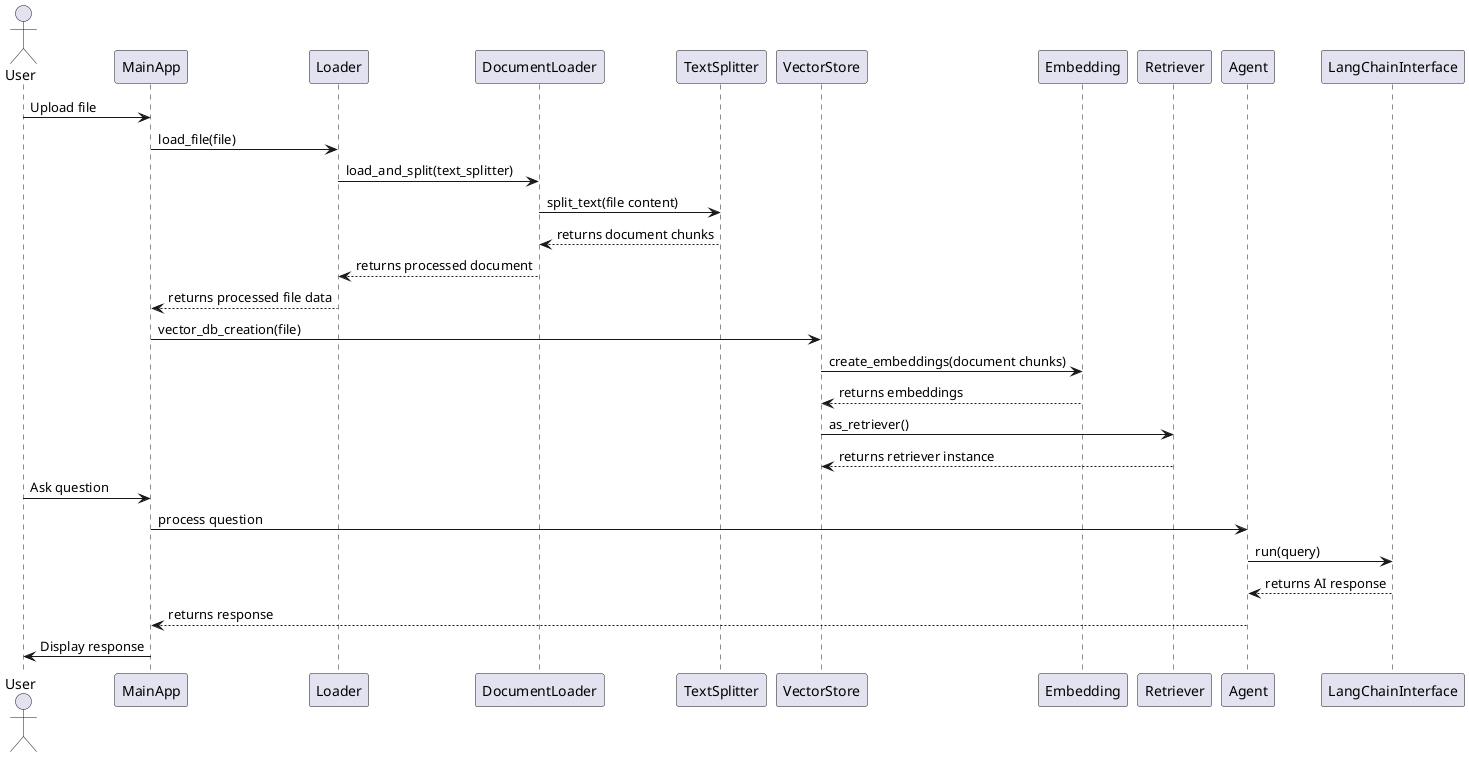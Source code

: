 @startuml
actor User
participant MainApp
participant Loader
participant DocumentLoader
participant TextSplitter
participant VectorStore
participant Embedding
participant Retriever
participant Agent
participant LangChainInterface

User -> MainApp: Upload file
MainApp -> Loader: load_file(file)
Loader -> DocumentLoader: load_and_split(text_splitter)
DocumentLoader -> TextSplitter: split_text(file content)
TextSplitter --> DocumentLoader: returns document chunks
DocumentLoader --> Loader: returns processed document
Loader --> MainApp: returns processed file data

MainApp -> VectorStore: vector_db_creation(file)
VectorStore -> Embedding: create_embeddings(document chunks)
Embedding --> VectorStore: returns embeddings
VectorStore -> Retriever: as_retriever()
Retriever --> VectorStore: returns retriever instance

User -> MainApp: Ask question
MainApp -> Agent: process question
Agent -> LangChainInterface: run(query)
LangChainInterface --> Agent: returns AI response
Agent --> MainApp: returns response
MainApp -> User: Display response

@enduml

Explanation of the Sequence Diagram:
User Interaction: The process begins when the user uploads a file to the MainApp.
File Processing: MainApp calls Loader to handle the file. Loader interacts with DocumentLoader, which uses TextSplitter to divide the document into chunks.
Embedding Creation: After processing the document, MainApp creates a vector store using VectorStore, which communicates with Embedding to generate embeddings from the document chunks.
Retriever Setup: VectorStore initializes a retriever (Retriever), allowing for document retrieval capabilities.
Question Processing: The user asks a question, which MainApp sends to Agent. Agent uses LangChainInterface to process the query, leveraging AI models to generate a response.
Response Display: The response generated by the AI is returned through the chain (LangChainInterface -> Agent -> MainApp) and displayed to the user.